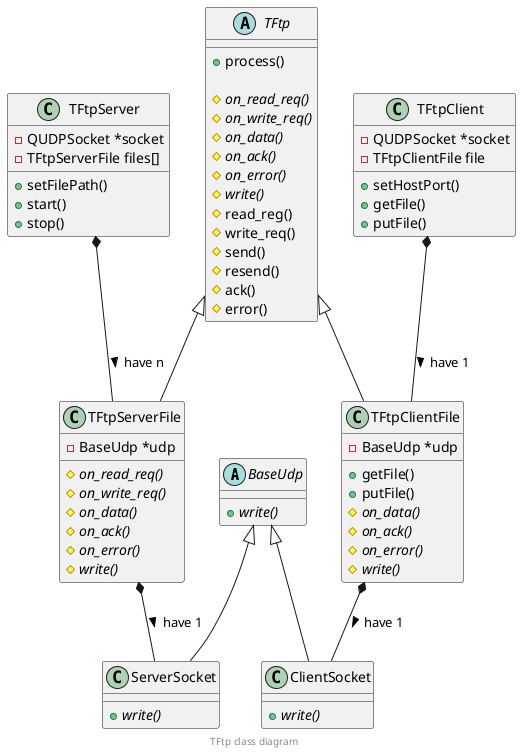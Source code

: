 @startuml TFtpClasses

abstract class BaseUdp {
   {abstract} + write()
}

class ServerSocket {
   {abstract} + write()
}

class ClientSocket {
   {abstract} + write()
}

abstract class TFtp {
    + process()

    {abstract} # on_read_req()
    {abstract} # on_write_req()
    {abstract} # on_data()
    {abstract} # on_ack()
    {abstract} # on_error()
    {abstract} # write()
    # read_reg()
    # write_req()
    # send()
    # resend()
    # ack()
    # error()
}

class TFtpClientFile {
    - BaseUdp *udp

    + getFile()
    + putFile()
    {abstract} # on_data()
    {abstract} # on_ack()
    {abstract} # on_error()
    {abstract} # write()
}

class TFtpServerFile {
    - BaseUdp *udp
    {abstract} # on_read_req()
    {abstract} # on_write_req()
    {abstract} # on_data()
    {abstract} # on_ack()
    {abstract} # on_error()
    {abstract} # write()
}

class TFtpServer {
    - QUDPSocket *socket
    - TFtpServerFile files[]
    + setFilePath()
    + start()
    + stop()
}

class TFtpClient {
    - QUDPSocket *socket
    - TFtpClientFile file
    + setHostPort()
    + getFile()
    + putFile()
}

BaseUdp <|-- ServerSocket
BaseUdp <|-- ClientSocket

TFtp <|-- TFtpServerFile
TFtp <|-- TFtpClientFile

TFtpServerFile *-- ServerSocket : have 1 >
TFtpClientFile *-- ClientSocket : have 1 >

TFtpServer *-- TFtpServerFile : have n >
TFtpClient *-- TFtpClientFile : have 1 >

center footer TFtp class diagram
@enduml